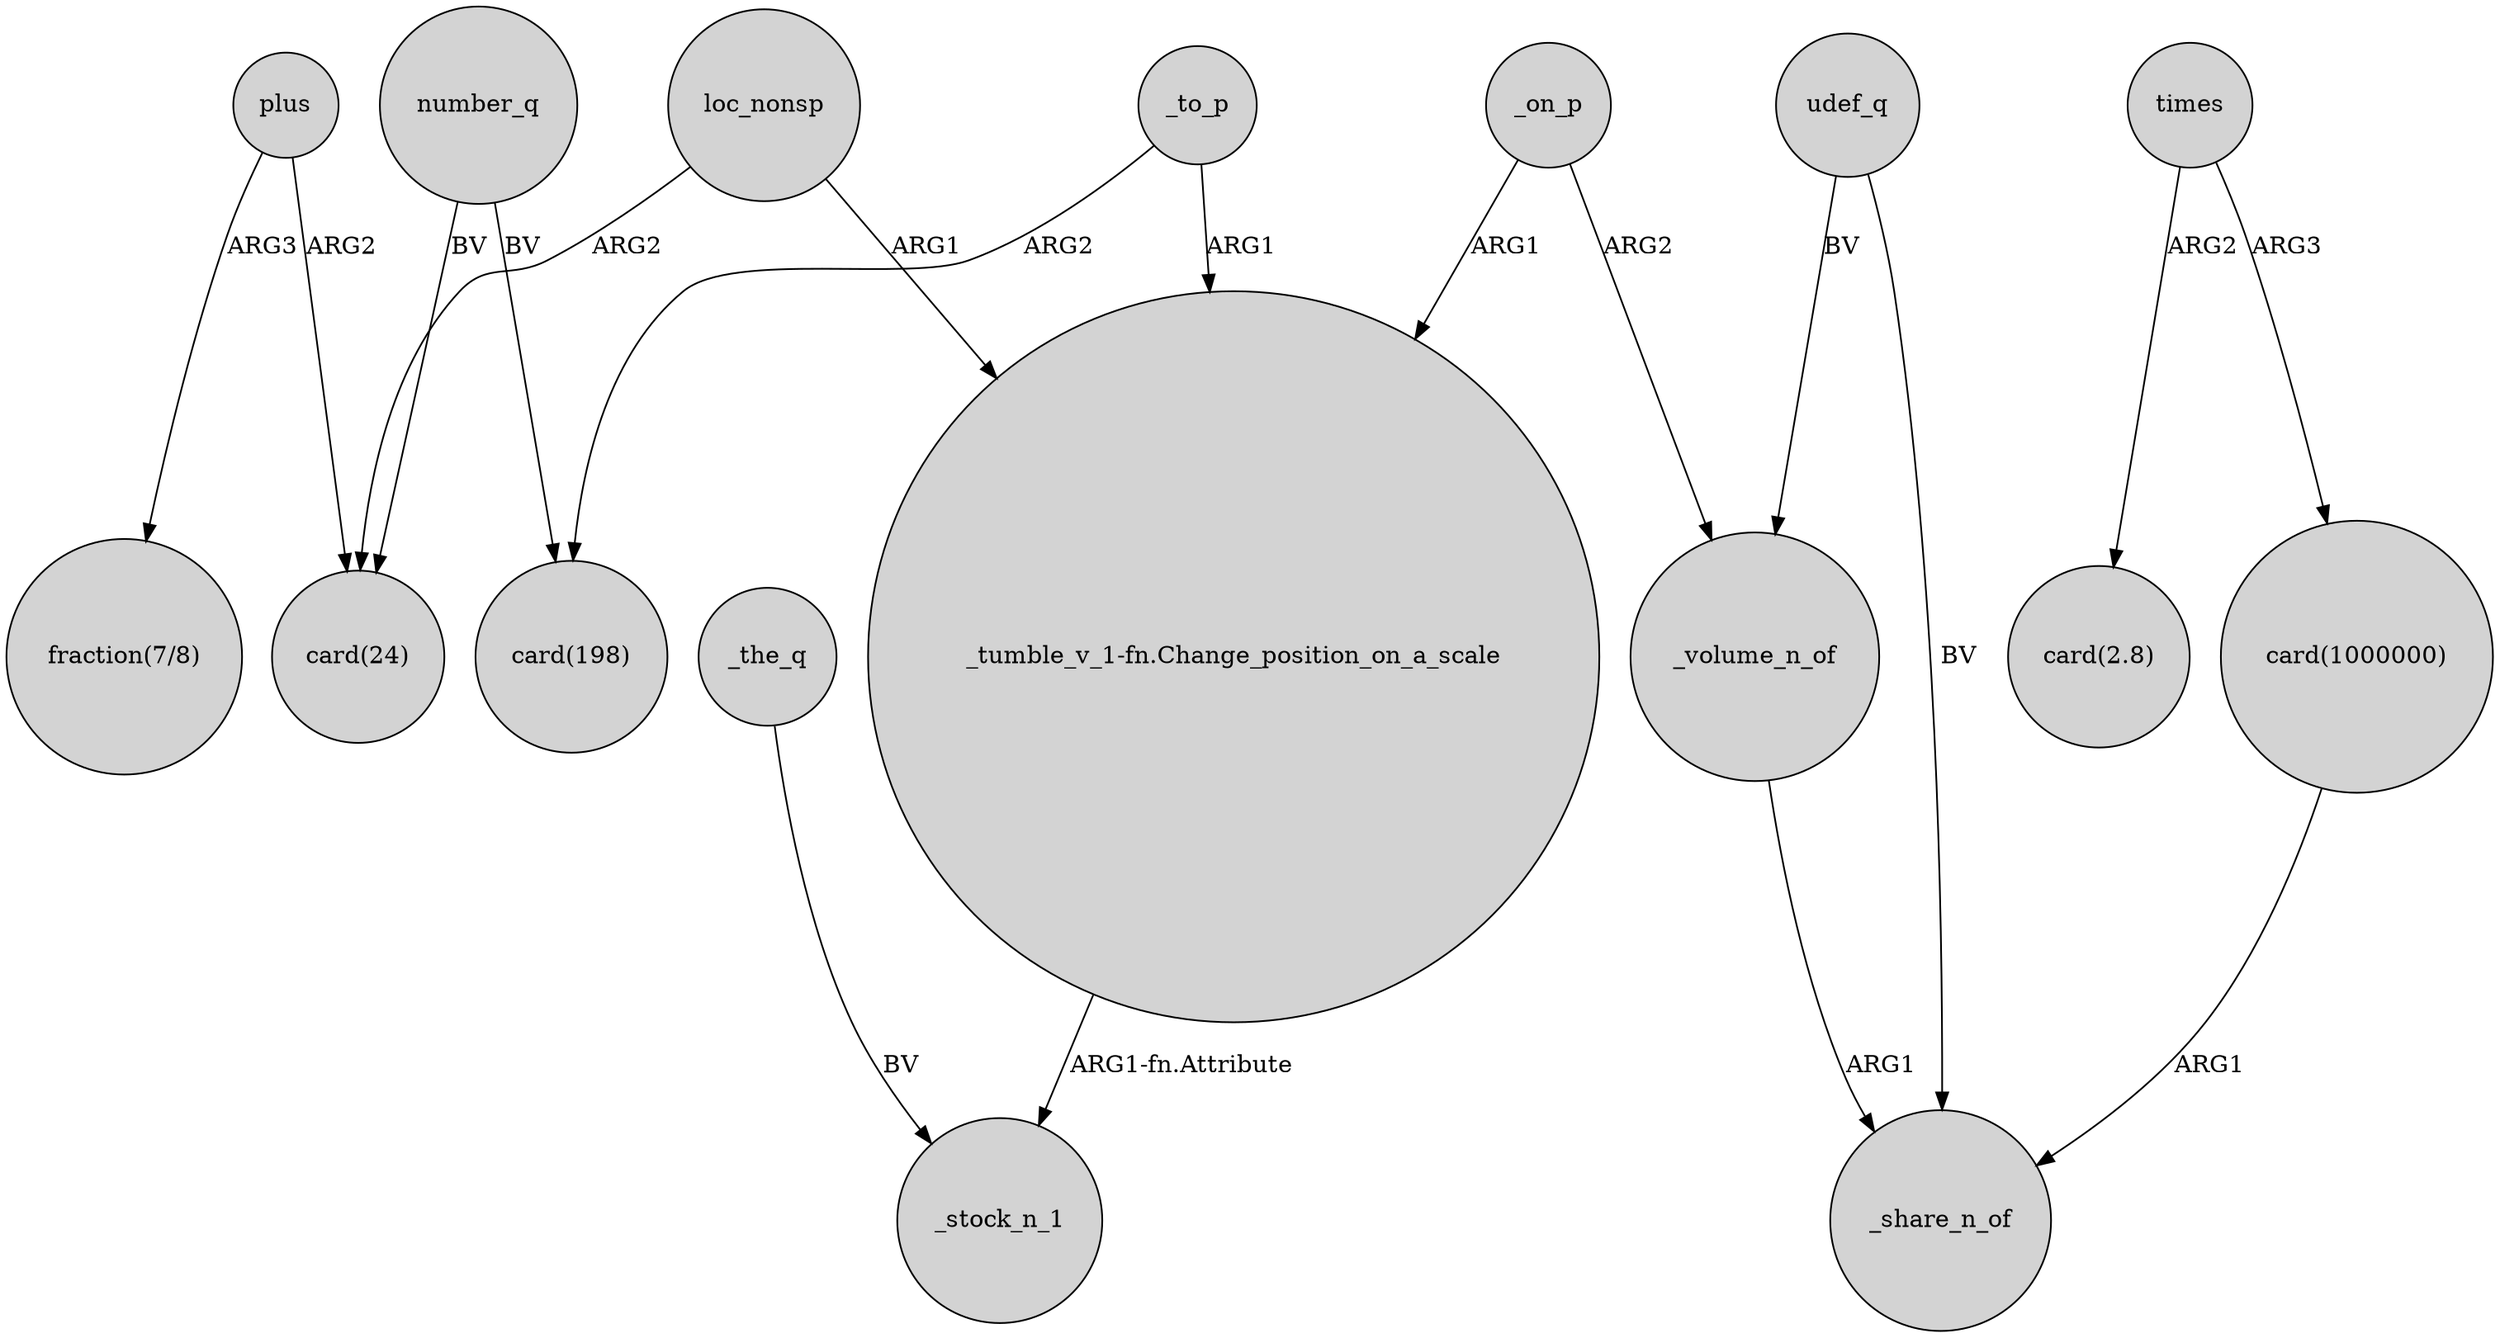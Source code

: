digraph {
	node [shape=circle style=filled]
	plus -> "card(24)" [label=ARG2]
	times -> "card(1000000)" [label=ARG3]
	number_q -> "card(198)" [label=BV]
	loc_nonsp -> "card(24)" [label=ARG2]
	plus -> "fraction(7/8)" [label=ARG3]
	number_q -> "card(24)" [label=BV]
	udef_q -> _share_n_of [label=BV]
	_to_p -> "card(198)" [label=ARG2]
	times -> "card(2.8)" [label=ARG2]
	udef_q -> _volume_n_of [label=BV]
	_to_p -> "_tumble_v_1-fn.Change_position_on_a_scale" [label=ARG1]
	_on_p -> "_tumble_v_1-fn.Change_position_on_a_scale" [label=ARG1]
	loc_nonsp -> "_tumble_v_1-fn.Change_position_on_a_scale" [label=ARG1]
	"card(1000000)" -> _share_n_of [label=ARG1]
	_on_p -> _volume_n_of [label=ARG2]
	_volume_n_of -> _share_n_of [label=ARG1]
	_the_q -> _stock_n_1 [label=BV]
	"_tumble_v_1-fn.Change_position_on_a_scale" -> _stock_n_1 [label="ARG1-fn.Attribute"]
}
